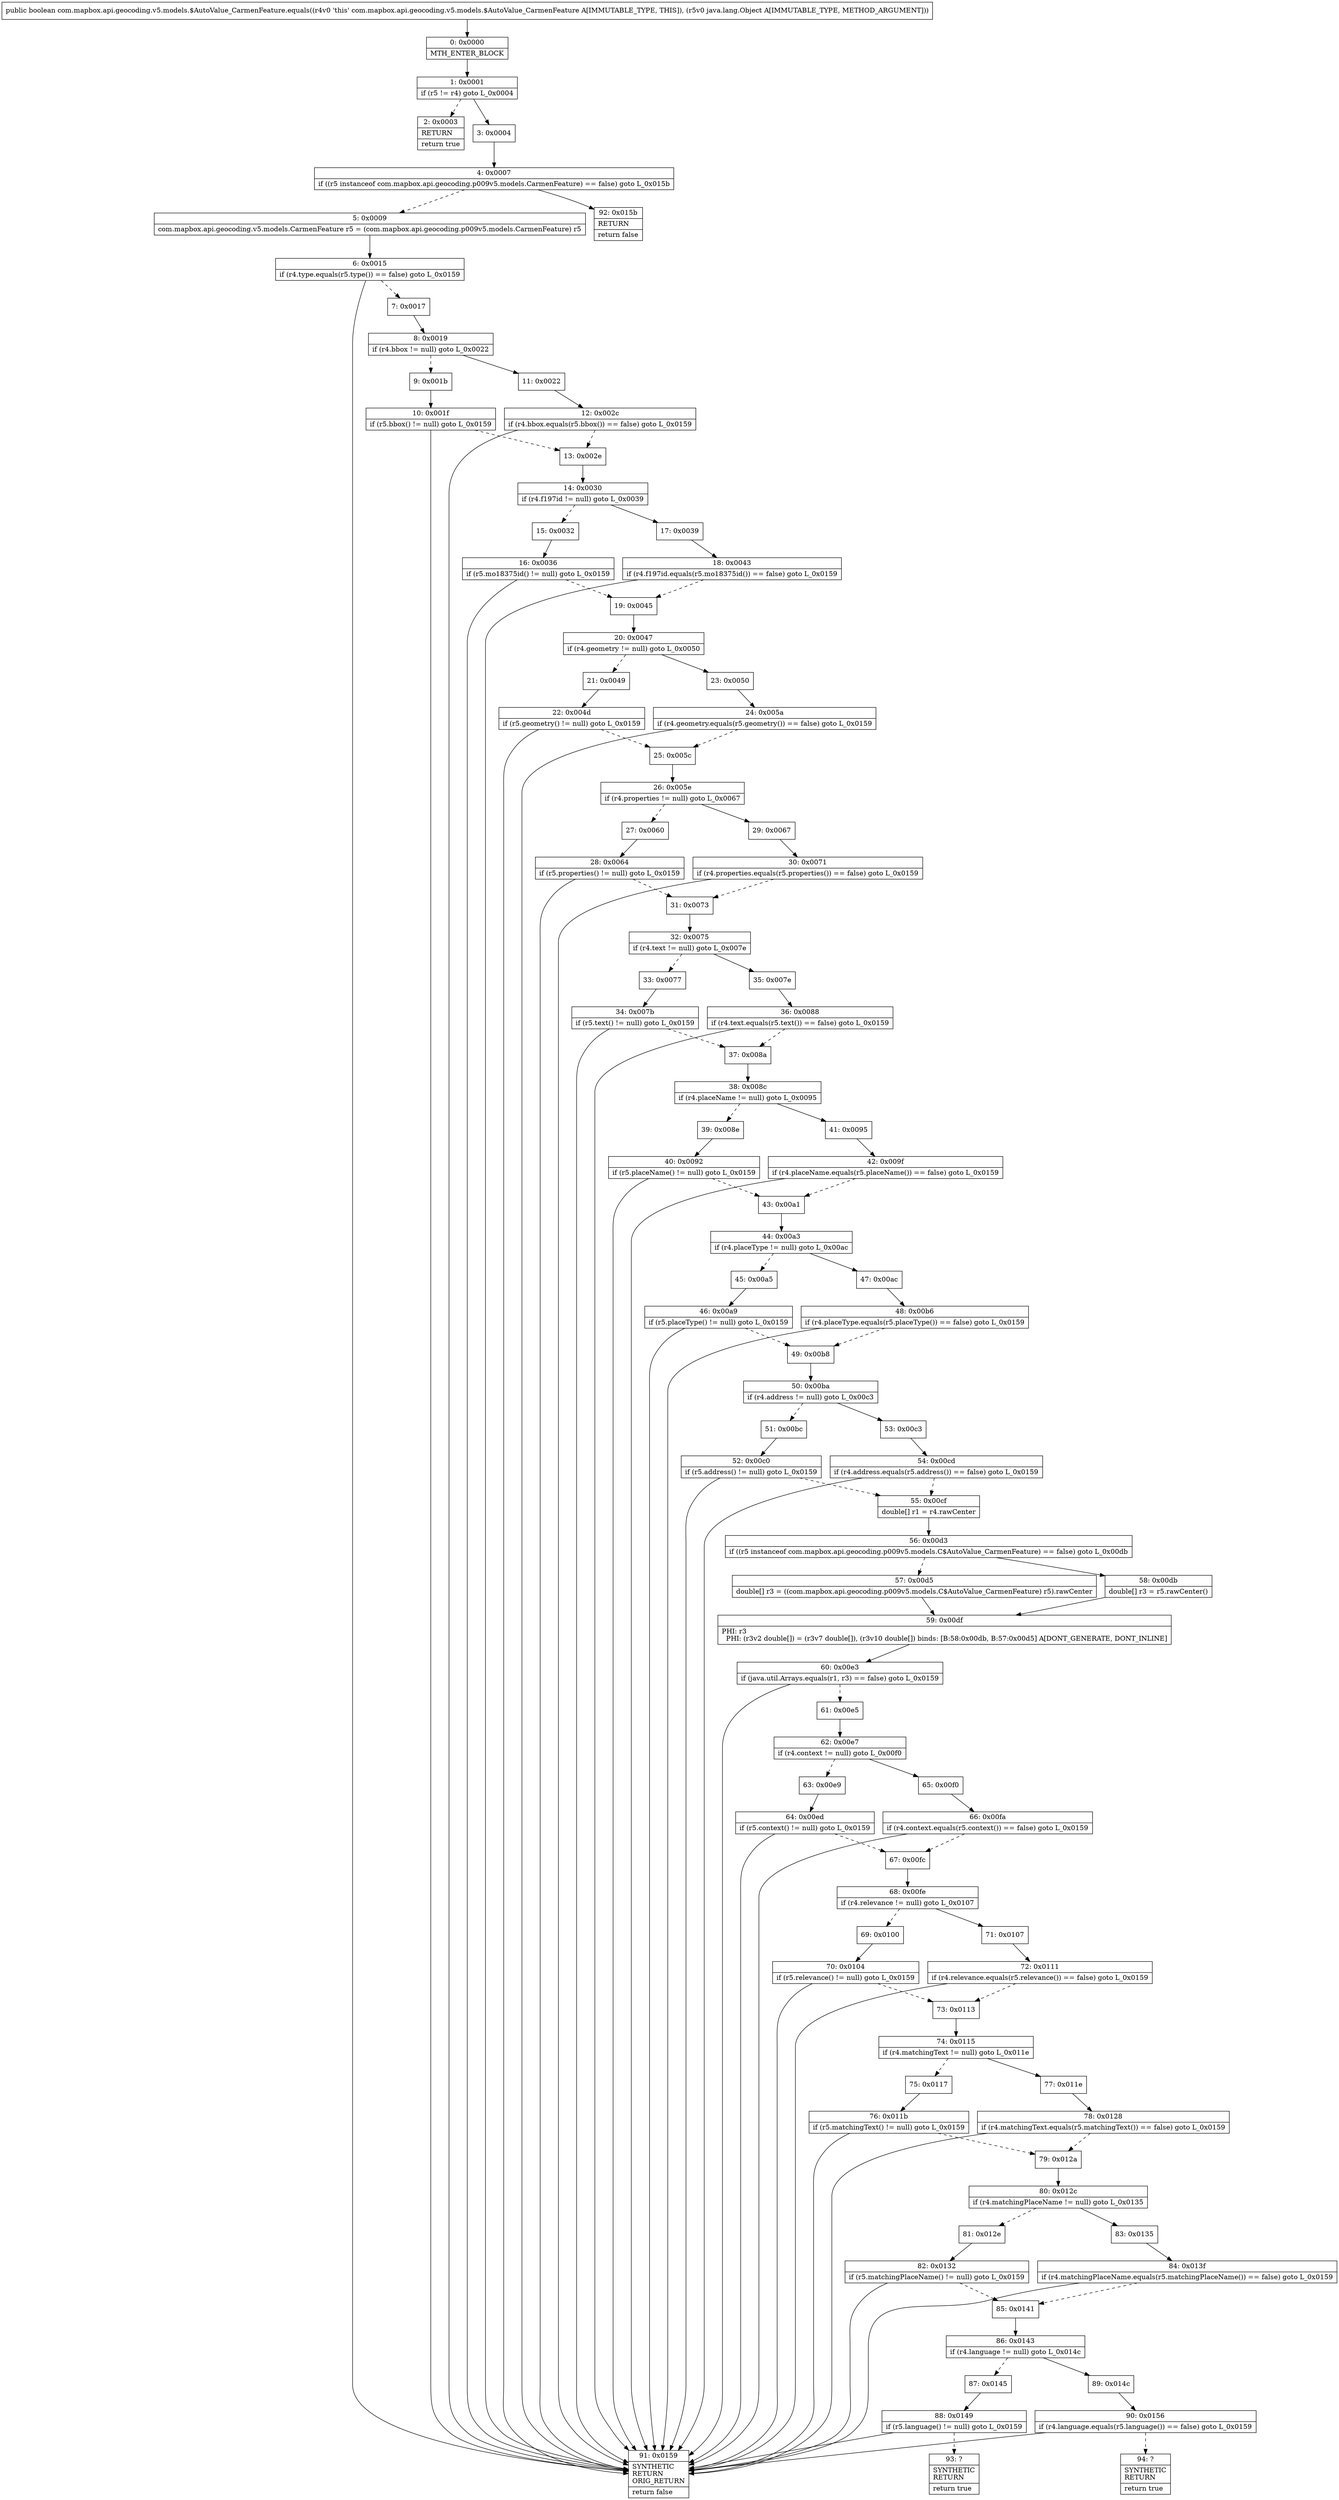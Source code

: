 digraph "CFG forcom.mapbox.api.geocoding.v5.models.$AutoValue_CarmenFeature.equals(Ljava\/lang\/Object;)Z" {
Node_0 [shape=record,label="{0\:\ 0x0000|MTH_ENTER_BLOCK\l}"];
Node_1 [shape=record,label="{1\:\ 0x0001|if (r5 != r4) goto L_0x0004\l}"];
Node_2 [shape=record,label="{2\:\ 0x0003|RETURN\l|return true\l}"];
Node_3 [shape=record,label="{3\:\ 0x0004}"];
Node_4 [shape=record,label="{4\:\ 0x0007|if ((r5 instanceof com.mapbox.api.geocoding.p009v5.models.CarmenFeature) == false) goto L_0x015b\l}"];
Node_5 [shape=record,label="{5\:\ 0x0009|com.mapbox.api.geocoding.v5.models.CarmenFeature r5 = (com.mapbox.api.geocoding.p009v5.models.CarmenFeature) r5\l}"];
Node_6 [shape=record,label="{6\:\ 0x0015|if (r4.type.equals(r5.type()) == false) goto L_0x0159\l}"];
Node_7 [shape=record,label="{7\:\ 0x0017}"];
Node_8 [shape=record,label="{8\:\ 0x0019|if (r4.bbox != null) goto L_0x0022\l}"];
Node_9 [shape=record,label="{9\:\ 0x001b}"];
Node_10 [shape=record,label="{10\:\ 0x001f|if (r5.bbox() != null) goto L_0x0159\l}"];
Node_11 [shape=record,label="{11\:\ 0x0022}"];
Node_12 [shape=record,label="{12\:\ 0x002c|if (r4.bbox.equals(r5.bbox()) == false) goto L_0x0159\l}"];
Node_13 [shape=record,label="{13\:\ 0x002e}"];
Node_14 [shape=record,label="{14\:\ 0x0030|if (r4.f197id != null) goto L_0x0039\l}"];
Node_15 [shape=record,label="{15\:\ 0x0032}"];
Node_16 [shape=record,label="{16\:\ 0x0036|if (r5.mo18375id() != null) goto L_0x0159\l}"];
Node_17 [shape=record,label="{17\:\ 0x0039}"];
Node_18 [shape=record,label="{18\:\ 0x0043|if (r4.f197id.equals(r5.mo18375id()) == false) goto L_0x0159\l}"];
Node_19 [shape=record,label="{19\:\ 0x0045}"];
Node_20 [shape=record,label="{20\:\ 0x0047|if (r4.geometry != null) goto L_0x0050\l}"];
Node_21 [shape=record,label="{21\:\ 0x0049}"];
Node_22 [shape=record,label="{22\:\ 0x004d|if (r5.geometry() != null) goto L_0x0159\l}"];
Node_23 [shape=record,label="{23\:\ 0x0050}"];
Node_24 [shape=record,label="{24\:\ 0x005a|if (r4.geometry.equals(r5.geometry()) == false) goto L_0x0159\l}"];
Node_25 [shape=record,label="{25\:\ 0x005c}"];
Node_26 [shape=record,label="{26\:\ 0x005e|if (r4.properties != null) goto L_0x0067\l}"];
Node_27 [shape=record,label="{27\:\ 0x0060}"];
Node_28 [shape=record,label="{28\:\ 0x0064|if (r5.properties() != null) goto L_0x0159\l}"];
Node_29 [shape=record,label="{29\:\ 0x0067}"];
Node_30 [shape=record,label="{30\:\ 0x0071|if (r4.properties.equals(r5.properties()) == false) goto L_0x0159\l}"];
Node_31 [shape=record,label="{31\:\ 0x0073}"];
Node_32 [shape=record,label="{32\:\ 0x0075|if (r4.text != null) goto L_0x007e\l}"];
Node_33 [shape=record,label="{33\:\ 0x0077}"];
Node_34 [shape=record,label="{34\:\ 0x007b|if (r5.text() != null) goto L_0x0159\l}"];
Node_35 [shape=record,label="{35\:\ 0x007e}"];
Node_36 [shape=record,label="{36\:\ 0x0088|if (r4.text.equals(r5.text()) == false) goto L_0x0159\l}"];
Node_37 [shape=record,label="{37\:\ 0x008a}"];
Node_38 [shape=record,label="{38\:\ 0x008c|if (r4.placeName != null) goto L_0x0095\l}"];
Node_39 [shape=record,label="{39\:\ 0x008e}"];
Node_40 [shape=record,label="{40\:\ 0x0092|if (r5.placeName() != null) goto L_0x0159\l}"];
Node_41 [shape=record,label="{41\:\ 0x0095}"];
Node_42 [shape=record,label="{42\:\ 0x009f|if (r4.placeName.equals(r5.placeName()) == false) goto L_0x0159\l}"];
Node_43 [shape=record,label="{43\:\ 0x00a1}"];
Node_44 [shape=record,label="{44\:\ 0x00a3|if (r4.placeType != null) goto L_0x00ac\l}"];
Node_45 [shape=record,label="{45\:\ 0x00a5}"];
Node_46 [shape=record,label="{46\:\ 0x00a9|if (r5.placeType() != null) goto L_0x0159\l}"];
Node_47 [shape=record,label="{47\:\ 0x00ac}"];
Node_48 [shape=record,label="{48\:\ 0x00b6|if (r4.placeType.equals(r5.placeType()) == false) goto L_0x0159\l}"];
Node_49 [shape=record,label="{49\:\ 0x00b8}"];
Node_50 [shape=record,label="{50\:\ 0x00ba|if (r4.address != null) goto L_0x00c3\l}"];
Node_51 [shape=record,label="{51\:\ 0x00bc}"];
Node_52 [shape=record,label="{52\:\ 0x00c0|if (r5.address() != null) goto L_0x0159\l}"];
Node_53 [shape=record,label="{53\:\ 0x00c3}"];
Node_54 [shape=record,label="{54\:\ 0x00cd|if (r4.address.equals(r5.address()) == false) goto L_0x0159\l}"];
Node_55 [shape=record,label="{55\:\ 0x00cf|double[] r1 = r4.rawCenter\l}"];
Node_56 [shape=record,label="{56\:\ 0x00d3|if ((r5 instanceof com.mapbox.api.geocoding.p009v5.models.C$AutoValue_CarmenFeature) == false) goto L_0x00db\l}"];
Node_57 [shape=record,label="{57\:\ 0x00d5|double[] r3 = ((com.mapbox.api.geocoding.p009v5.models.C$AutoValue_CarmenFeature) r5).rawCenter\l}"];
Node_58 [shape=record,label="{58\:\ 0x00db|double[] r3 = r5.rawCenter()\l}"];
Node_59 [shape=record,label="{59\:\ 0x00df|PHI: r3 \l  PHI: (r3v2 double[]) = (r3v7 double[]), (r3v10 double[]) binds: [B:58:0x00db, B:57:0x00d5] A[DONT_GENERATE, DONT_INLINE]\l}"];
Node_60 [shape=record,label="{60\:\ 0x00e3|if (java.util.Arrays.equals(r1, r3) == false) goto L_0x0159\l}"];
Node_61 [shape=record,label="{61\:\ 0x00e5}"];
Node_62 [shape=record,label="{62\:\ 0x00e7|if (r4.context != null) goto L_0x00f0\l}"];
Node_63 [shape=record,label="{63\:\ 0x00e9}"];
Node_64 [shape=record,label="{64\:\ 0x00ed|if (r5.context() != null) goto L_0x0159\l}"];
Node_65 [shape=record,label="{65\:\ 0x00f0}"];
Node_66 [shape=record,label="{66\:\ 0x00fa|if (r4.context.equals(r5.context()) == false) goto L_0x0159\l}"];
Node_67 [shape=record,label="{67\:\ 0x00fc}"];
Node_68 [shape=record,label="{68\:\ 0x00fe|if (r4.relevance != null) goto L_0x0107\l}"];
Node_69 [shape=record,label="{69\:\ 0x0100}"];
Node_70 [shape=record,label="{70\:\ 0x0104|if (r5.relevance() != null) goto L_0x0159\l}"];
Node_71 [shape=record,label="{71\:\ 0x0107}"];
Node_72 [shape=record,label="{72\:\ 0x0111|if (r4.relevance.equals(r5.relevance()) == false) goto L_0x0159\l}"];
Node_73 [shape=record,label="{73\:\ 0x0113}"];
Node_74 [shape=record,label="{74\:\ 0x0115|if (r4.matchingText != null) goto L_0x011e\l}"];
Node_75 [shape=record,label="{75\:\ 0x0117}"];
Node_76 [shape=record,label="{76\:\ 0x011b|if (r5.matchingText() != null) goto L_0x0159\l}"];
Node_77 [shape=record,label="{77\:\ 0x011e}"];
Node_78 [shape=record,label="{78\:\ 0x0128|if (r4.matchingText.equals(r5.matchingText()) == false) goto L_0x0159\l}"];
Node_79 [shape=record,label="{79\:\ 0x012a}"];
Node_80 [shape=record,label="{80\:\ 0x012c|if (r4.matchingPlaceName != null) goto L_0x0135\l}"];
Node_81 [shape=record,label="{81\:\ 0x012e}"];
Node_82 [shape=record,label="{82\:\ 0x0132|if (r5.matchingPlaceName() != null) goto L_0x0159\l}"];
Node_83 [shape=record,label="{83\:\ 0x0135}"];
Node_84 [shape=record,label="{84\:\ 0x013f|if (r4.matchingPlaceName.equals(r5.matchingPlaceName()) == false) goto L_0x0159\l}"];
Node_85 [shape=record,label="{85\:\ 0x0141}"];
Node_86 [shape=record,label="{86\:\ 0x0143|if (r4.language != null) goto L_0x014c\l}"];
Node_87 [shape=record,label="{87\:\ 0x0145}"];
Node_88 [shape=record,label="{88\:\ 0x0149|if (r5.language() != null) goto L_0x0159\l}"];
Node_89 [shape=record,label="{89\:\ 0x014c}"];
Node_90 [shape=record,label="{90\:\ 0x0156|if (r4.language.equals(r5.language()) == false) goto L_0x0159\l}"];
Node_91 [shape=record,label="{91\:\ 0x0159|SYNTHETIC\lRETURN\lORIG_RETURN\l|return false\l}"];
Node_92 [shape=record,label="{92\:\ 0x015b|RETURN\l|return false\l}"];
Node_93 [shape=record,label="{93\:\ ?|SYNTHETIC\lRETURN\l|return true\l}"];
Node_94 [shape=record,label="{94\:\ ?|SYNTHETIC\lRETURN\l|return true\l}"];
MethodNode[shape=record,label="{public boolean com.mapbox.api.geocoding.v5.models.$AutoValue_CarmenFeature.equals((r4v0 'this' com.mapbox.api.geocoding.v5.models.$AutoValue_CarmenFeature A[IMMUTABLE_TYPE, THIS]), (r5v0 java.lang.Object A[IMMUTABLE_TYPE, METHOD_ARGUMENT])) }"];
MethodNode -> Node_0;
Node_0 -> Node_1;
Node_1 -> Node_2[style=dashed];
Node_1 -> Node_3;
Node_3 -> Node_4;
Node_4 -> Node_5[style=dashed];
Node_4 -> Node_92;
Node_5 -> Node_6;
Node_6 -> Node_7[style=dashed];
Node_6 -> Node_91;
Node_7 -> Node_8;
Node_8 -> Node_9[style=dashed];
Node_8 -> Node_11;
Node_9 -> Node_10;
Node_10 -> Node_91;
Node_10 -> Node_13[style=dashed];
Node_11 -> Node_12;
Node_12 -> Node_13[style=dashed];
Node_12 -> Node_91;
Node_13 -> Node_14;
Node_14 -> Node_15[style=dashed];
Node_14 -> Node_17;
Node_15 -> Node_16;
Node_16 -> Node_91;
Node_16 -> Node_19[style=dashed];
Node_17 -> Node_18;
Node_18 -> Node_19[style=dashed];
Node_18 -> Node_91;
Node_19 -> Node_20;
Node_20 -> Node_21[style=dashed];
Node_20 -> Node_23;
Node_21 -> Node_22;
Node_22 -> Node_91;
Node_22 -> Node_25[style=dashed];
Node_23 -> Node_24;
Node_24 -> Node_25[style=dashed];
Node_24 -> Node_91;
Node_25 -> Node_26;
Node_26 -> Node_27[style=dashed];
Node_26 -> Node_29;
Node_27 -> Node_28;
Node_28 -> Node_91;
Node_28 -> Node_31[style=dashed];
Node_29 -> Node_30;
Node_30 -> Node_31[style=dashed];
Node_30 -> Node_91;
Node_31 -> Node_32;
Node_32 -> Node_33[style=dashed];
Node_32 -> Node_35;
Node_33 -> Node_34;
Node_34 -> Node_91;
Node_34 -> Node_37[style=dashed];
Node_35 -> Node_36;
Node_36 -> Node_37[style=dashed];
Node_36 -> Node_91;
Node_37 -> Node_38;
Node_38 -> Node_39[style=dashed];
Node_38 -> Node_41;
Node_39 -> Node_40;
Node_40 -> Node_91;
Node_40 -> Node_43[style=dashed];
Node_41 -> Node_42;
Node_42 -> Node_43[style=dashed];
Node_42 -> Node_91;
Node_43 -> Node_44;
Node_44 -> Node_45[style=dashed];
Node_44 -> Node_47;
Node_45 -> Node_46;
Node_46 -> Node_91;
Node_46 -> Node_49[style=dashed];
Node_47 -> Node_48;
Node_48 -> Node_49[style=dashed];
Node_48 -> Node_91;
Node_49 -> Node_50;
Node_50 -> Node_51[style=dashed];
Node_50 -> Node_53;
Node_51 -> Node_52;
Node_52 -> Node_91;
Node_52 -> Node_55[style=dashed];
Node_53 -> Node_54;
Node_54 -> Node_55[style=dashed];
Node_54 -> Node_91;
Node_55 -> Node_56;
Node_56 -> Node_57[style=dashed];
Node_56 -> Node_58;
Node_57 -> Node_59;
Node_58 -> Node_59;
Node_59 -> Node_60;
Node_60 -> Node_61[style=dashed];
Node_60 -> Node_91;
Node_61 -> Node_62;
Node_62 -> Node_63[style=dashed];
Node_62 -> Node_65;
Node_63 -> Node_64;
Node_64 -> Node_91;
Node_64 -> Node_67[style=dashed];
Node_65 -> Node_66;
Node_66 -> Node_67[style=dashed];
Node_66 -> Node_91;
Node_67 -> Node_68;
Node_68 -> Node_69[style=dashed];
Node_68 -> Node_71;
Node_69 -> Node_70;
Node_70 -> Node_91;
Node_70 -> Node_73[style=dashed];
Node_71 -> Node_72;
Node_72 -> Node_73[style=dashed];
Node_72 -> Node_91;
Node_73 -> Node_74;
Node_74 -> Node_75[style=dashed];
Node_74 -> Node_77;
Node_75 -> Node_76;
Node_76 -> Node_91;
Node_76 -> Node_79[style=dashed];
Node_77 -> Node_78;
Node_78 -> Node_79[style=dashed];
Node_78 -> Node_91;
Node_79 -> Node_80;
Node_80 -> Node_81[style=dashed];
Node_80 -> Node_83;
Node_81 -> Node_82;
Node_82 -> Node_91;
Node_82 -> Node_85[style=dashed];
Node_83 -> Node_84;
Node_84 -> Node_85[style=dashed];
Node_84 -> Node_91;
Node_85 -> Node_86;
Node_86 -> Node_87[style=dashed];
Node_86 -> Node_89;
Node_87 -> Node_88;
Node_88 -> Node_91;
Node_88 -> Node_93[style=dashed];
Node_89 -> Node_90;
Node_90 -> Node_91;
Node_90 -> Node_94[style=dashed];
}

